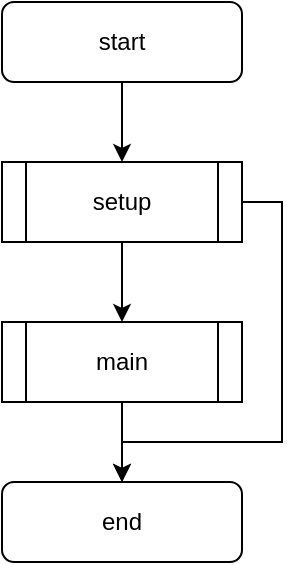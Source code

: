 <mxfile version="24.7.17" pages="4">
  <diagram name="Overview" id="f_PdxewZoIjAqP8Vr960">
    <mxGraphModel dx="1366" dy="813" grid="1" gridSize="10" guides="1" tooltips="1" connect="1" arrows="1" fold="1" page="1" pageScale="1" pageWidth="827" pageHeight="1169" math="0" shadow="0">
      <root>
        <mxCell id="0" />
        <mxCell id="1" parent="0" />
        <mxCell id="ZbVqvj6ysP3oVHEhS9Jw-7" value="" style="edgeStyle=orthogonalEdgeStyle;rounded=0;orthogonalLoop=1;jettySize=auto;html=1;" edge="1" parent="1" source="ZbVqvj6ysP3oVHEhS9Jw-2" target="ZbVqvj6ysP3oVHEhS9Jw-6">
          <mxGeometry relative="1" as="geometry" />
        </mxCell>
        <mxCell id="ZbVqvj6ysP3oVHEhS9Jw-2" value="start" style="rounded=1;whiteSpace=wrap;html=1;" vertex="1" parent="1">
          <mxGeometry width="120" height="40" as="geometry" />
        </mxCell>
        <mxCell id="ZbVqvj6ysP3oVHEhS9Jw-9" value="" style="edgeStyle=orthogonalEdgeStyle;rounded=0;orthogonalLoop=1;jettySize=auto;html=1;" edge="1" parent="1" source="ZbVqvj6ysP3oVHEhS9Jw-6" target="ZbVqvj6ysP3oVHEhS9Jw-8">
          <mxGeometry relative="1" as="geometry" />
        </mxCell>
        <mxCell id="ZbVqvj6ysP3oVHEhS9Jw-114" style="edgeStyle=orthogonalEdgeStyle;rounded=0;orthogonalLoop=1;jettySize=auto;html=1;exitX=1;exitY=0.5;exitDx=0;exitDy=0;entryX=0.5;entryY=0;entryDx=0;entryDy=0;" edge="1" parent="1" source="ZbVqvj6ysP3oVHEhS9Jw-6" target="ZbVqvj6ysP3oVHEhS9Jw-10">
          <mxGeometry relative="1" as="geometry">
            <Array as="points">
              <mxPoint x="140" y="100" />
              <mxPoint x="140" y="220" />
              <mxPoint x="60" y="220" />
            </Array>
          </mxGeometry>
        </mxCell>
        <mxCell id="ZbVqvj6ysP3oVHEhS9Jw-6" value="setup" style="shape=process;whiteSpace=wrap;html=1;backgroundOutline=1;" vertex="1" parent="1">
          <mxGeometry y="80" width="120" height="40" as="geometry" />
        </mxCell>
        <mxCell id="ZbVqvj6ysP3oVHEhS9Jw-11" value="" style="edgeStyle=orthogonalEdgeStyle;rounded=0;orthogonalLoop=1;jettySize=auto;html=1;" edge="1" parent="1" source="ZbVqvj6ysP3oVHEhS9Jw-8" target="ZbVqvj6ysP3oVHEhS9Jw-10">
          <mxGeometry relative="1" as="geometry" />
        </mxCell>
        <mxCell id="ZbVqvj6ysP3oVHEhS9Jw-8" value="main" style="shape=process;whiteSpace=wrap;html=1;backgroundOutline=1;" vertex="1" parent="1">
          <mxGeometry y="160" width="120" height="40" as="geometry" />
        </mxCell>
        <mxCell id="ZbVqvj6ysP3oVHEhS9Jw-10" value="end" style="rounded=1;whiteSpace=wrap;html=1;" vertex="1" parent="1">
          <mxGeometry y="240" width="120" height="40" as="geometry" />
        </mxCell>
      </root>
    </mxGraphModel>
  </diagram>
  <diagram id="ZwKrwaoqzl_uGnbR_0_3" name="Setup">
    <mxGraphModel dx="1912" dy="1139" grid="1" gridSize="10" guides="1" tooltips="1" connect="1" arrows="1" fold="1" page="1" pageScale="1" pageWidth="827" pageHeight="1169" math="0" shadow="0">
      <root>
        <mxCell id="0" />
        <mxCell id="1" parent="0" />
        <mxCell id="Umm4PGDIliKXAp_M9qsW-1" value="" style="edgeStyle=orthogonalEdgeStyle;rounded=0;orthogonalLoop=1;jettySize=auto;html=1;" edge="1" parent="1" source="Umm4PGDIliKXAp_M9qsW-2" target="Umm4PGDIliKXAp_M9qsW-7">
          <mxGeometry relative="1" as="geometry" />
        </mxCell>
        <mxCell id="Umm4PGDIliKXAp_M9qsW-2" value="setup" style="shape=process;whiteSpace=wrap;html=1;backgroundOutline=1;" vertex="1" parent="1">
          <mxGeometry width="120" height="40" as="geometry" />
        </mxCell>
        <mxCell id="Umm4PGDIliKXAp_M9qsW-3" value="" style="edgeStyle=orthogonalEdgeStyle;rounded=0;orthogonalLoop=1;jettySize=auto;html=1;" edge="1" parent="1" source="Umm4PGDIliKXAp_M9qsW-7" target="Umm4PGDIliKXAp_M9qsW-12">
          <mxGeometry relative="1" as="geometry" />
        </mxCell>
        <mxCell id="Umm4PGDIliKXAp_M9qsW-4" value="Yes" style="edgeLabel;html=1;align=center;verticalAlign=middle;resizable=0;points=[];" vertex="1" connectable="0" parent="Umm4PGDIliKXAp_M9qsW-3">
          <mxGeometry x="-0.15" relative="1" as="geometry">
            <mxPoint as="offset" />
          </mxGeometry>
        </mxCell>
        <mxCell id="Umm4PGDIliKXAp_M9qsW-5" value="" style="edgeStyle=orthogonalEdgeStyle;rounded=0;orthogonalLoop=1;jettySize=auto;html=1;" edge="1" parent="1" source="Umm4PGDIliKXAp_M9qsW-7" target="Umm4PGDIliKXAp_M9qsW-29">
          <mxGeometry relative="1" as="geometry" />
        </mxCell>
        <mxCell id="Umm4PGDIliKXAp_M9qsW-6" value="No" style="edgeLabel;html=1;align=center;verticalAlign=middle;resizable=0;points=[];" vertex="1" connectable="0" parent="Umm4PGDIliKXAp_M9qsW-5">
          <mxGeometry x="-0.3" relative="1" as="geometry">
            <mxPoint as="offset" />
          </mxGeometry>
        </mxCell>
        <mxCell id="Umm4PGDIliKXAp_M9qsW-7" value="Does the database file exist?" style="rhombus;whiteSpace=wrap;html=1;" vertex="1" parent="1">
          <mxGeometry y="80" width="120" height="80" as="geometry" />
        </mxCell>
        <mxCell id="Umm4PGDIliKXAp_M9qsW-8" value="" style="edgeStyle=orthogonalEdgeStyle;rounded=0;orthogonalLoop=1;jettySize=auto;html=1;" edge="1" parent="1" source="Umm4PGDIliKXAp_M9qsW-12" target="Umm4PGDIliKXAp_M9qsW-17">
          <mxGeometry relative="1" as="geometry" />
        </mxCell>
        <mxCell id="Umm4PGDIliKXAp_M9qsW-9" value="Yes" style="edgeLabel;html=1;align=center;verticalAlign=middle;resizable=0;points=[];" vertex="1" connectable="0" parent="Umm4PGDIliKXAp_M9qsW-8">
          <mxGeometry x="-0.15" relative="1" as="geometry">
            <mxPoint x="-2" y="-1" as="offset" />
          </mxGeometry>
        </mxCell>
        <mxCell id="Umm4PGDIliKXAp_M9qsW-10" value="" style="edgeStyle=orthogonalEdgeStyle;rounded=0;orthogonalLoop=1;jettySize=auto;html=1;" edge="1" parent="1" source="Umm4PGDIliKXAp_M9qsW-12" target="Umm4PGDIliKXAp_M9qsW-34">
          <mxGeometry relative="1" as="geometry" />
        </mxCell>
        <mxCell id="Umm4PGDIliKXAp_M9qsW-11" value="No" style="edgeLabel;html=1;align=center;verticalAlign=middle;resizable=0;points=[];" vertex="1" connectable="0" parent="Umm4PGDIliKXAp_M9qsW-10">
          <mxGeometry x="-0.15" y="-1" relative="1" as="geometry">
            <mxPoint as="offset" />
          </mxGeometry>
        </mxCell>
        <mxCell id="Umm4PGDIliKXAp_M9qsW-12" value="Does the database have the bank table" style="rhombus;whiteSpace=wrap;html=1;" vertex="1" parent="1">
          <mxGeometry y="200" width="120" height="80" as="geometry" />
        </mxCell>
        <mxCell id="Umm4PGDIliKXAp_M9qsW-13" value="" style="edgeStyle=orthogonalEdgeStyle;rounded=0;orthogonalLoop=1;jettySize=auto;html=1;" edge="1" parent="1" source="Umm4PGDIliKXAp_M9qsW-17" target="Umm4PGDIliKXAp_M9qsW-22">
          <mxGeometry relative="1" as="geometry" />
        </mxCell>
        <mxCell id="Umm4PGDIliKXAp_M9qsW-14" value="Yes" style="edgeLabel;html=1;align=center;verticalAlign=middle;resizable=0;points=[];" vertex="1" connectable="0" parent="Umm4PGDIliKXAp_M9qsW-13">
          <mxGeometry x="-0.2" y="1" relative="1" as="geometry">
            <mxPoint x="12" y="-11" as="offset" />
          </mxGeometry>
        </mxCell>
        <mxCell id="Umm4PGDIliKXAp_M9qsW-15" value="" style="edgeStyle=orthogonalEdgeStyle;rounded=0;orthogonalLoop=1;jettySize=auto;html=1;entryX=0;entryY=0.5;entryDx=0;entryDy=0;" edge="1" parent="1" source="Umm4PGDIliKXAp_M9qsW-17" target="Umm4PGDIliKXAp_M9qsW-39">
          <mxGeometry relative="1" as="geometry">
            <mxPoint x="160" y="460" as="targetPoint" />
          </mxGeometry>
        </mxCell>
        <mxCell id="Umm4PGDIliKXAp_M9qsW-16" value="No" style="edgeLabel;html=1;align=center;verticalAlign=middle;resizable=0;points=[];" vertex="1" connectable="0" parent="Umm4PGDIliKXAp_M9qsW-15">
          <mxGeometry x="-0.15" y="-2" relative="1" as="geometry">
            <mxPoint x="-2" y="-3" as="offset" />
          </mxGeometry>
        </mxCell>
        <mxCell id="Umm4PGDIliKXAp_M9qsW-17" value="Does the database bank table have the right data?" style="rhombus;whiteSpace=wrap;html=1;" vertex="1" parent="1">
          <mxGeometry y="380" width="120" height="80" as="geometry" />
        </mxCell>
        <mxCell id="Umm4PGDIliKXAp_M9qsW-18" value="" style="edgeStyle=orthogonalEdgeStyle;rounded=0;orthogonalLoop=1;jettySize=auto;html=1;" edge="1" parent="1" source="Umm4PGDIliKXAp_M9qsW-22" target="Umm4PGDIliKXAp_M9qsW-27">
          <mxGeometry relative="1" as="geometry" />
        </mxCell>
        <mxCell id="Umm4PGDIliKXAp_M9qsW-19" value="Yes" style="edgeLabel;html=1;align=center;verticalAlign=middle;resizable=0;points=[];" vertex="1" connectable="0" parent="Umm4PGDIliKXAp_M9qsW-18">
          <mxGeometry x="-0.3" y="-1" relative="1" as="geometry">
            <mxPoint x="1" y="18" as="offset" />
          </mxGeometry>
        </mxCell>
        <mxCell id="Umm4PGDIliKXAp_M9qsW-20" value="" style="edgeStyle=orthogonalEdgeStyle;rounded=0;orthogonalLoop=1;jettySize=auto;html=1;" edge="1" parent="1" source="Umm4PGDIliKXAp_M9qsW-22" target="Umm4PGDIliKXAp_M9qsW-44">
          <mxGeometry relative="1" as="geometry" />
        </mxCell>
        <mxCell id="Umm4PGDIliKXAp_M9qsW-21" value="No" style="edgeLabel;html=1;align=center;verticalAlign=middle;resizable=0;points=[];" vertex="1" connectable="0" parent="Umm4PGDIliKXAp_M9qsW-20">
          <mxGeometry x="-0.1" relative="1" as="geometry">
            <mxPoint x="-1" y="-1" as="offset" />
          </mxGeometry>
        </mxCell>
        <mxCell id="Umm4PGDIliKXAp_M9qsW-22" value="Does the database have the stock table" style="rhombus;whiteSpace=wrap;html=1;" vertex="1" parent="1">
          <mxGeometry y="480" width="120" height="80" as="geometry" />
        </mxCell>
        <mxCell id="Umm4PGDIliKXAp_M9qsW-23" value="" style="edgeStyle=orthogonalEdgeStyle;rounded=0;orthogonalLoop=1;jettySize=auto;html=1;" edge="1" parent="1" source="Umm4PGDIliKXAp_M9qsW-27" target="Umm4PGDIliKXAp_M9qsW-35">
          <mxGeometry relative="1" as="geometry" />
        </mxCell>
        <mxCell id="Umm4PGDIliKXAp_M9qsW-24" value="Yes" style="edgeLabel;html=1;align=center;verticalAlign=middle;resizable=0;points=[];" vertex="1" connectable="0" parent="Umm4PGDIliKXAp_M9qsW-23">
          <mxGeometry x="-0.1" relative="1" as="geometry">
            <mxPoint x="-1" y="-18" as="offset" />
          </mxGeometry>
        </mxCell>
        <mxCell id="Umm4PGDIliKXAp_M9qsW-25" value="" style="edgeStyle=orthogonalEdgeStyle;rounded=0;orthogonalLoop=1;jettySize=auto;html=1;" edge="1" parent="1" source="Umm4PGDIliKXAp_M9qsW-27" target="Umm4PGDIliKXAp_M9qsW-51">
          <mxGeometry relative="1" as="geometry" />
        </mxCell>
        <mxCell id="Umm4PGDIliKXAp_M9qsW-26" value="No" style="edgeLabel;html=1;align=center;verticalAlign=middle;resizable=0;points=[];" vertex="1" connectable="0" parent="Umm4PGDIliKXAp_M9qsW-25">
          <mxGeometry x="-0.2" y="-1" relative="1" as="geometry">
            <mxPoint y="-2" as="offset" />
          </mxGeometry>
        </mxCell>
        <mxCell id="Umm4PGDIliKXAp_M9qsW-27" value="Does the stock table have data inside" style="rhombus;whiteSpace=wrap;html=1;" vertex="1" parent="1">
          <mxGeometry y="680" width="120" height="80" as="geometry" />
        </mxCell>
        <mxCell id="Umm4PGDIliKXAp_M9qsW-28" value="" style="edgeStyle=orthogonalEdgeStyle;rounded=0;orthogonalLoop=1;jettySize=auto;html=1;" edge="1" parent="1" source="Umm4PGDIliKXAp_M9qsW-29" target="Umm4PGDIliKXAp_M9qsW-36">
          <mxGeometry relative="1" as="geometry" />
        </mxCell>
        <mxCell id="Umm4PGDIliKXAp_M9qsW-29" value="Throw error" style="rounded=0;whiteSpace=wrap;html=1;" vertex="1" parent="1">
          <mxGeometry x="280" y="100" width="120" height="40" as="geometry" />
        </mxCell>
        <mxCell id="Umm4PGDIliKXAp_M9qsW-30" value="" style="edgeStyle=orthogonalEdgeStyle;rounded=0;orthogonalLoop=1;jettySize=auto;html=1;exitX=1;exitY=0.5;exitDx=0;exitDy=0;" edge="1" parent="1" source="Umm4PGDIliKXAp_M9qsW-34" target="Umm4PGDIliKXAp_M9qsW-29">
          <mxGeometry relative="1" as="geometry" />
        </mxCell>
        <mxCell id="Umm4PGDIliKXAp_M9qsW-31" value="No" style="edgeLabel;html=1;align=center;verticalAlign=middle;resizable=0;points=[];" vertex="1" connectable="0" parent="Umm4PGDIliKXAp_M9qsW-30">
          <mxGeometry x="-0.3" y="-1" relative="1" as="geometry">
            <mxPoint x="-29" y="-1" as="offset" />
          </mxGeometry>
        </mxCell>
        <mxCell id="Umm4PGDIliKXAp_M9qsW-32" value="" style="edgeStyle=orthogonalEdgeStyle;rounded=0;orthogonalLoop=1;jettySize=auto;html=1;" edge="1" parent="1" source="Umm4PGDIliKXAp_M9qsW-34" target="Umm4PGDIliKXAp_M9qsW-38">
          <mxGeometry relative="1" as="geometry" />
        </mxCell>
        <mxCell id="Umm4PGDIliKXAp_M9qsW-33" value="Yes" style="edgeLabel;html=1;align=center;verticalAlign=middle;resizable=0;points=[];" vertex="1" connectable="0" parent="Umm4PGDIliKXAp_M9qsW-32">
          <mxGeometry x="-0.2" relative="1" as="geometry">
            <mxPoint as="offset" />
          </mxGeometry>
        </mxCell>
        <mxCell id="Umm4PGDIliKXAp_M9qsW-34" value="Does the bank table schema exist" style="rhombus;whiteSpace=wrap;html=1;" vertex="1" parent="1">
          <mxGeometry x="160" y="200" width="120" height="80" as="geometry" />
        </mxCell>
        <mxCell id="Umm4PGDIliKXAp_M9qsW-35" value="main" style="shape=process;whiteSpace=wrap;html=1;backgroundOutline=1;" vertex="1" parent="1">
          <mxGeometry y="840" width="120" height="40" as="geometry" />
        </mxCell>
        <mxCell id="Umm4PGDIliKXAp_M9qsW-36" value="end" style="rounded=1;whiteSpace=wrap;html=1;" vertex="1" parent="1">
          <mxGeometry x="440" y="100" width="120" height="40" as="geometry" />
        </mxCell>
        <mxCell id="Umm4PGDIliKXAp_M9qsW-37" value="" style="edgeStyle=orthogonalEdgeStyle;rounded=0;orthogonalLoop=1;jettySize=auto;html=1;" edge="1" parent="1" source="Umm4PGDIliKXAp_M9qsW-38" target="Umm4PGDIliKXAp_M9qsW-39">
          <mxGeometry relative="1" as="geometry" />
        </mxCell>
        <mxCell id="Umm4PGDIliKXAp_M9qsW-38" value="Run bank schema" style="rounded=0;whiteSpace=wrap;html=1;" vertex="1" parent="1">
          <mxGeometry x="160" y="320" width="120" height="40" as="geometry" />
        </mxCell>
        <mxCell id="Umm4PGDIliKXAp_M9qsW-39" value="Add bank data" style="rounded=0;whiteSpace=wrap;html=1;" vertex="1" parent="1">
          <mxGeometry x="160" y="400" width="120" height="40" as="geometry" />
        </mxCell>
        <mxCell id="Umm4PGDIliKXAp_M9qsW-40" style="edgeStyle=orthogonalEdgeStyle;rounded=0;orthogonalLoop=1;jettySize=auto;html=1;exitX=1;exitY=0.5;exitDx=0;exitDy=0;entryX=0.5;entryY=1;entryDx=0;entryDy=0;" edge="1" parent="1" source="Umm4PGDIliKXAp_M9qsW-44" target="Umm4PGDIliKXAp_M9qsW-29">
          <mxGeometry relative="1" as="geometry" />
        </mxCell>
        <mxCell id="Umm4PGDIliKXAp_M9qsW-41" value="No" style="edgeLabel;html=1;align=center;verticalAlign=middle;resizable=0;points=[];" vertex="1" connectable="0" parent="Umm4PGDIliKXAp_M9qsW-40">
          <mxGeometry x="-0.87" relative="1" as="geometry">
            <mxPoint y="-1" as="offset" />
          </mxGeometry>
        </mxCell>
        <mxCell id="Umm4PGDIliKXAp_M9qsW-42" value="" style="edgeStyle=orthogonalEdgeStyle;rounded=0;orthogonalLoop=1;jettySize=auto;html=1;" edge="1" parent="1" source="Umm4PGDIliKXAp_M9qsW-44" target="Umm4PGDIliKXAp_M9qsW-46">
          <mxGeometry relative="1" as="geometry" />
        </mxCell>
        <mxCell id="Umm4PGDIliKXAp_M9qsW-43" value="Yes" style="edgeLabel;html=1;align=center;verticalAlign=middle;resizable=0;points=[];" vertex="1" connectable="0" parent="Umm4PGDIliKXAp_M9qsW-42">
          <mxGeometry x="-0.05" y="2" relative="1" as="geometry">
            <mxPoint x="-3" y="-3" as="offset" />
          </mxGeometry>
        </mxCell>
        <mxCell id="Umm4PGDIliKXAp_M9qsW-44" value="Does the stock table schema exist" style="rhombus;whiteSpace=wrap;html=1;" vertex="1" parent="1">
          <mxGeometry x="160" y="480" width="120" height="80" as="geometry" />
        </mxCell>
        <mxCell id="Umm4PGDIliKXAp_M9qsW-45" value="" style="edgeStyle=orthogonalEdgeStyle;rounded=0;orthogonalLoop=1;jettySize=auto;html=1;" edge="1" parent="1" source="Umm4PGDIliKXAp_M9qsW-46" target="Umm4PGDIliKXAp_M9qsW-51">
          <mxGeometry relative="1" as="geometry" />
        </mxCell>
        <mxCell id="Umm4PGDIliKXAp_M9qsW-46" value="Run stock schema" style="rounded=0;whiteSpace=wrap;html=1;" vertex="1" parent="1">
          <mxGeometry x="160" y="600" width="120" height="40" as="geometry" />
        </mxCell>
        <mxCell id="Umm4PGDIliKXAp_M9qsW-47" style="edgeStyle=orthogonalEdgeStyle;rounded=0;orthogonalLoop=1;jettySize=auto;html=1;exitX=1;exitY=0.5;exitDx=0;exitDy=0;entryX=0.5;entryY=1;entryDx=0;entryDy=0;" edge="1" parent="1" source="Umm4PGDIliKXAp_M9qsW-51" target="Umm4PGDIliKXAp_M9qsW-29">
          <mxGeometry relative="1" as="geometry" />
        </mxCell>
        <mxCell id="Umm4PGDIliKXAp_M9qsW-48" value="No" style="edgeLabel;html=1;align=center;verticalAlign=middle;resizable=0;points=[];" vertex="1" connectable="0" parent="Umm4PGDIliKXAp_M9qsW-47">
          <mxGeometry x="-0.916" y="-2" relative="1" as="geometry">
            <mxPoint y="-2" as="offset" />
          </mxGeometry>
        </mxCell>
        <mxCell id="Umm4PGDIliKXAp_M9qsW-49" value="" style="edgeStyle=orthogonalEdgeStyle;rounded=0;orthogonalLoop=1;jettySize=auto;html=1;" edge="1" parent="1" source="Umm4PGDIliKXAp_M9qsW-51" target="Umm4PGDIliKXAp_M9qsW-53">
          <mxGeometry relative="1" as="geometry" />
        </mxCell>
        <mxCell id="Umm4PGDIliKXAp_M9qsW-50" value="Yes" style="edgeLabel;html=1;align=center;verticalAlign=middle;resizable=0;points=[];" vertex="1" connectable="0" parent="Umm4PGDIliKXAp_M9qsW-49">
          <mxGeometry x="-0.2" y="1" relative="1" as="geometry">
            <mxPoint x="-2" as="offset" />
          </mxGeometry>
        </mxCell>
        <mxCell id="Umm4PGDIliKXAp_M9qsW-51" value="Does stocks.csv exist?" style="rhombus;whiteSpace=wrap;html=1;" vertex="1" parent="1">
          <mxGeometry x="160" y="680" width="120" height="80" as="geometry" />
        </mxCell>
        <mxCell id="Umm4PGDIliKXAp_M9qsW-52" value="" style="edgeStyle=orthogonalEdgeStyle;rounded=0;orthogonalLoop=1;jettySize=auto;html=1;" edge="1" parent="1" source="Umm4PGDIliKXAp_M9qsW-53" target="Umm4PGDIliKXAp_M9qsW-58">
          <mxGeometry relative="1" as="geometry" />
        </mxCell>
        <mxCell id="Umm4PGDIliKXAp_M9qsW-53" value="Parse csv to get company names" style="rounded=0;whiteSpace=wrap;html=1;" vertex="1" parent="1">
          <mxGeometry x="160" y="800" width="120" height="40" as="geometry" />
        </mxCell>
        <mxCell id="Umm4PGDIliKXAp_M9qsW-54" value="" style="edgeStyle=orthogonalEdgeStyle;rounded=0;orthogonalLoop=1;jettySize=auto;html=1;" edge="1" parent="1" source="Umm4PGDIliKXAp_M9qsW-58" target="Umm4PGDIliKXAp_M9qsW-60">
          <mxGeometry relative="1" as="geometry" />
        </mxCell>
        <mxCell id="Umm4PGDIliKXAp_M9qsW-55" value="No" style="edgeLabel;html=1;align=center;verticalAlign=middle;resizable=0;points=[];" vertex="1" connectable="0" parent="Umm4PGDIliKXAp_M9qsW-54">
          <mxGeometry x="-0.15" y="-1" relative="1" as="geometry">
            <mxPoint x="-1" y="-1" as="offset" />
          </mxGeometry>
        </mxCell>
        <mxCell id="Umm4PGDIliKXAp_M9qsW-56" style="edgeStyle=orthogonalEdgeStyle;rounded=0;orthogonalLoop=1;jettySize=auto;html=1;exitX=0;exitY=0.5;exitDx=0;exitDy=0;entryX=0.5;entryY=0;entryDx=0;entryDy=0;" edge="1" parent="1" source="Umm4PGDIliKXAp_M9qsW-58" target="Umm4PGDIliKXAp_M9qsW-35">
          <mxGeometry relative="1" as="geometry">
            <Array as="points">
              <mxPoint x="140" y="920" />
              <mxPoint x="140" y="800" />
              <mxPoint x="60" y="800" />
            </Array>
          </mxGeometry>
        </mxCell>
        <mxCell id="Umm4PGDIliKXAp_M9qsW-57" value="Yes" style="edgeLabel;html=1;align=center;verticalAlign=middle;resizable=0;points=[];" vertex="1" connectable="0" parent="Umm4PGDIliKXAp_M9qsW-56">
          <mxGeometry x="-0.607" y="1" relative="1" as="geometry">
            <mxPoint as="offset" />
          </mxGeometry>
        </mxCell>
        <mxCell id="Umm4PGDIliKXAp_M9qsW-58" value="Looped through all company names in csv?" style="rhombus;whiteSpace=wrap;html=1;" vertex="1" parent="1">
          <mxGeometry x="160" y="880" width="120" height="80" as="geometry" />
        </mxCell>
        <mxCell id="Umm4PGDIliKXAp_M9qsW-59" value="" style="edgeStyle=orthogonalEdgeStyle;rounded=0;orthogonalLoop=1;jettySize=auto;html=1;" edge="1" parent="1" source="Umm4PGDIliKXAp_M9qsW-60" target="Umm4PGDIliKXAp_M9qsW-62">
          <mxGeometry relative="1" as="geometry" />
        </mxCell>
        <mxCell id="Umm4PGDIliKXAp_M9qsW-60" value="Scrape YahooFinance to get symbol of company name" style="rounded=0;whiteSpace=wrap;html=1;" vertex="1" parent="1">
          <mxGeometry x="320" y="890" width="120" height="60" as="geometry" />
        </mxCell>
        <mxCell id="Umm4PGDIliKXAp_M9qsW-61" value="" style="edgeStyle=orthogonalEdgeStyle;rounded=0;orthogonalLoop=1;jettySize=auto;html=1;" edge="1" parent="1" source="Umm4PGDIliKXAp_M9qsW-62" target="Umm4PGDIliKXAp_M9qsW-69">
          <mxGeometry relative="1" as="geometry" />
        </mxCell>
        <mxCell id="Umm4PGDIliKXAp_M9qsW-62" value="Use StockAPI to get current stock price" style="rounded=0;whiteSpace=wrap;html=1;" vertex="1" parent="1">
          <mxGeometry x="320" y="1000" width="120" height="40" as="geometry" />
        </mxCell>
        <mxCell id="Umm4PGDIliKXAp_M9qsW-63" style="edgeStyle=orthogonalEdgeStyle;rounded=0;orthogonalLoop=1;jettySize=auto;html=1;exitX=0.5;exitY=0;exitDx=0;exitDy=0;entryX=0.5;entryY=0;entryDx=0;entryDy=0;" edge="1" parent="1" source="Umm4PGDIliKXAp_M9qsW-64" target="Umm4PGDIliKXAp_M9qsW-58">
          <mxGeometry relative="1" as="geometry">
            <Array as="points">
              <mxPoint x="540" y="860" />
              <mxPoint x="220" y="860" />
            </Array>
          </mxGeometry>
        </mxCell>
        <mxCell id="Umm4PGDIliKXAp_M9qsW-64" value="Store company name, symbol, and price in database" style="rounded=0;whiteSpace=wrap;html=1;" vertex="1" parent="1">
          <mxGeometry x="480" y="900" width="120" height="40" as="geometry" />
        </mxCell>
        <mxCell id="Umm4PGDIliKXAp_M9qsW-65" value="" style="edgeStyle=orthogonalEdgeStyle;rounded=0;orthogonalLoop=1;jettySize=auto;html=1;exitX=0.5;exitY=0;exitDx=0;exitDy=0;" edge="1" parent="1" source="Umm4PGDIliKXAp_M9qsW-69" target="Umm4PGDIliKXAp_M9qsW-64">
          <mxGeometry relative="1" as="geometry" />
        </mxCell>
        <mxCell id="Umm4PGDIliKXAp_M9qsW-66" value="Yes" style="edgeLabel;html=1;align=center;verticalAlign=middle;resizable=0;points=[];" vertex="1" connectable="0" parent="Umm4PGDIliKXAp_M9qsW-65">
          <mxGeometry x="-0.35" relative="1" as="geometry">
            <mxPoint x="-1" y="-2" as="offset" />
          </mxGeometry>
        </mxCell>
        <mxCell id="Umm4PGDIliKXAp_M9qsW-67" value="" style="edgeStyle=orthogonalEdgeStyle;rounded=0;orthogonalLoop=1;jettySize=auto;html=1;entryX=0.5;entryY=0;entryDx=0;entryDy=0;" edge="1" parent="1" source="Umm4PGDIliKXAp_M9qsW-69" target="Umm4PGDIliKXAp_M9qsW-58">
          <mxGeometry relative="1" as="geometry">
            <mxPoint x="540" y="1090" as="targetPoint" />
            <Array as="points">
              <mxPoint x="630" y="1020" />
              <mxPoint x="630" y="860" />
              <mxPoint x="220" y="860" />
            </Array>
          </mxGeometry>
        </mxCell>
        <mxCell id="Umm4PGDIliKXAp_M9qsW-68" value="No" style="edgeLabel;html=1;align=center;verticalAlign=middle;resizable=0;points=[];" vertex="1" connectable="0" parent="Umm4PGDIliKXAp_M9qsW-67">
          <mxGeometry x="-0.275" relative="1" as="geometry">
            <mxPoint x="19" y="159" as="offset" />
          </mxGeometry>
        </mxCell>
        <mxCell id="Umm4PGDIliKXAp_M9qsW-69" value="20x response?" style="rhombus;whiteSpace=wrap;html=1;" vertex="1" parent="1">
          <mxGeometry x="480" y="990" width="120" height="60" as="geometry" />
        </mxCell>
      </root>
    </mxGraphModel>
  </diagram>
  <diagram id="-TEQnAnjAAP55AWbVbTS" name="Main">
    <mxGraphModel dx="1434" dy="854" grid="1" gridSize="10" guides="1" tooltips="1" connect="1" arrows="1" fold="1" page="1" pageScale="1" pageWidth="827" pageHeight="1169" math="0" shadow="0">
      <root>
        <mxCell id="0" />
        <mxCell id="1" parent="0" />
        <mxCell id="qz_00X-8MRaNjrLDEdZk-5" value="" style="edgeStyle=orthogonalEdgeStyle;rounded=0;orthogonalLoop=1;jettySize=auto;html=1;" edge="1" parent="1" source="qz_00X-8MRaNjrLDEdZk-1" target="qz_00X-8MRaNjrLDEdZk-2">
          <mxGeometry relative="1" as="geometry" />
        </mxCell>
        <mxCell id="qz_00X-8MRaNjrLDEdZk-1" value="main" style="shape=process;whiteSpace=wrap;html=1;backgroundOutline=1;" vertex="1" parent="1">
          <mxGeometry width="120" height="40" as="geometry" />
        </mxCell>
        <mxCell id="qz_00X-8MRaNjrLDEdZk-6" value="" style="edgeStyle=orthogonalEdgeStyle;rounded=0;orthogonalLoop=1;jettySize=auto;html=1;" edge="1" parent="1" source="qz_00X-8MRaNjrLDEdZk-2" target="qz_00X-8MRaNjrLDEdZk-3">
          <mxGeometry relative="1" as="geometry" />
        </mxCell>
        <mxCell id="qz_00X-8MRaNjrLDEdZk-2" value="Update stock data and weights" style="shape=process;whiteSpace=wrap;html=1;backgroundOutline=1;" vertex="1" parent="1">
          <mxGeometry y="80" width="120" height="40" as="geometry" />
        </mxCell>
        <mxCell id="qz_00X-8MRaNjrLDEdZk-7" value="" style="edgeStyle=orthogonalEdgeStyle;rounded=0;orthogonalLoop=1;jettySize=auto;html=1;" edge="1" parent="1" source="qz_00X-8MRaNjrLDEdZk-3" target="qz_00X-8MRaNjrLDEdZk-4">
          <mxGeometry relative="1" as="geometry" />
        </mxCell>
        <mxCell id="qz_00X-8MRaNjrLDEdZk-3" value="Get optimal portfolio" style="shape=process;whiteSpace=wrap;html=1;backgroundOutline=1;" vertex="1" parent="1">
          <mxGeometry y="160" width="120" height="40" as="geometry" />
        </mxCell>
        <mxCell id="vMgM10Tm_09tRYVCcg0_-2" value="" style="edgeStyle=orthogonalEdgeStyle;rounded=0;orthogonalLoop=1;jettySize=auto;html=1;" edge="1" parent="1" source="qz_00X-8MRaNjrLDEdZk-4" target="vMgM10Tm_09tRYVCcg0_-1">
          <mxGeometry relative="1" as="geometry" />
        </mxCell>
        <mxCell id="qz_00X-8MRaNjrLDEdZk-4" value="Update portfolio" style="shape=process;whiteSpace=wrap;html=1;backgroundOutline=1;" vertex="1" parent="1">
          <mxGeometry y="240" width="120" height="40" as="geometry" />
        </mxCell>
        <mxCell id="vMgM10Tm_09tRYVCcg0_-1" value="end" style="rounded=1;whiteSpace=wrap;html=1;" vertex="1" parent="1">
          <mxGeometry y="320" width="120" height="40" as="geometry" />
        </mxCell>
      </root>
    </mxGraphModel>
  </diagram>
  <diagram id="RPSiz4EpTb6Ma3BisgSt" name="Update stock data and weights">
    <mxGraphModel dx="1687" dy="1005" grid="1" gridSize="10" guides="1" tooltips="1" connect="1" arrows="1" fold="1" page="1" pageScale="1" pageWidth="827" pageHeight="1169" math="0" shadow="0">
      <root>
        <mxCell id="0" />
        <mxCell id="1" parent="0" />
        <mxCell id="kIVuqDeiKdNNevoop3xR-10" value="" style="edgeStyle=orthogonalEdgeStyle;rounded=0;orthogonalLoop=1;jettySize=auto;html=1;" edge="1" parent="1" source="80cjsfdolXaKPVcOqels-1" target="80cjsfdolXaKPVcOqels-2">
          <mxGeometry relative="1" as="geometry" />
        </mxCell>
        <mxCell id="80cjsfdolXaKPVcOqels-1" value="Update stock data and weights" style="shape=process;whiteSpace=wrap;html=1;backgroundOutline=1;" vertex="1" parent="1">
          <mxGeometry x="200" width="120" height="40" as="geometry" />
        </mxCell>
        <mxCell id="kIVuqDeiKdNNevoop3xR-11" value="" style="edgeStyle=orthogonalEdgeStyle;rounded=0;orthogonalLoop=1;jettySize=auto;html=1;" edge="1" parent="1" source="80cjsfdolXaKPVcOqels-2" target="kIVuqDeiKdNNevoop3xR-1">
          <mxGeometry relative="1" as="geometry" />
        </mxCell>
        <mxCell id="80cjsfdolXaKPVcOqels-2" value="Get all current stock data in database" style="rounded=0;whiteSpace=wrap;html=1;" vertex="1" parent="1">
          <mxGeometry x="200" y="80" width="120" height="40" as="geometry" />
        </mxCell>
        <mxCell id="kIVuqDeiKdNNevoop3xR-3" value="" style="edgeStyle=orthogonalEdgeStyle;rounded=0;orthogonalLoop=1;jettySize=auto;html=1;" edge="1" parent="1" source="kIVuqDeiKdNNevoop3xR-1" target="kIVuqDeiKdNNevoop3xR-2">
          <mxGeometry relative="1" as="geometry" />
        </mxCell>
        <mxCell id="kIVuqDeiKdNNevoop3xR-32" value="No" style="edgeLabel;html=1;align=center;verticalAlign=middle;resizable=0;points=[];" vertex="1" connectable="0" parent="kIVuqDeiKdNNevoop3xR-3">
          <mxGeometry x="-0.25" y="1" relative="1" as="geometry">
            <mxPoint as="offset" />
          </mxGeometry>
        </mxCell>
        <mxCell id="kIVuqDeiKdNNevoop3xR-34" value="" style="edgeStyle=orthogonalEdgeStyle;rounded=0;orthogonalLoop=1;jettySize=auto;html=1;" edge="1" parent="1" source="kIVuqDeiKdNNevoop3xR-1" target="kIVuqDeiKdNNevoop3xR-33">
          <mxGeometry relative="1" as="geometry" />
        </mxCell>
        <mxCell id="kIVuqDeiKdNNevoop3xR-35" value="Yes" style="edgeLabel;html=1;align=center;verticalAlign=middle;resizable=0;points=[];" vertex="1" connectable="0" parent="kIVuqDeiKdNNevoop3xR-34">
          <mxGeometry x="-0.115" relative="1" as="geometry">
            <mxPoint x="-7" y="-8" as="offset" />
          </mxGeometry>
        </mxCell>
        <mxCell id="kIVuqDeiKdNNevoop3xR-1" value="Looped through all stocks?" style="rhombus;whiteSpace=wrap;html=1;" vertex="1" parent="1">
          <mxGeometry x="200" y="160" width="120" height="80" as="geometry" />
        </mxCell>
        <mxCell id="kIVuqDeiKdNNevoop3xR-12" value="" style="edgeStyle=orthogonalEdgeStyle;rounded=0;orthogonalLoop=1;jettySize=auto;html=1;" edge="1" parent="1" source="kIVuqDeiKdNNevoop3xR-2" target="kIVuqDeiKdNNevoop3xR-4">
          <mxGeometry relative="1" as="geometry" />
        </mxCell>
        <mxCell id="kIVuqDeiKdNNevoop3xR-2" value="Set stock&#39;s historic_price to current_price" style="rounded=0;whiteSpace=wrap;html=1;" vertex="1" parent="1">
          <mxGeometry x="200" y="280" width="120" height="40" as="geometry" />
        </mxCell>
        <mxCell id="kIVuqDeiKdNNevoop3xR-13" value="" style="edgeStyle=orthogonalEdgeStyle;rounded=0;orthogonalLoop=1;jettySize=auto;html=1;" edge="1" parent="1" source="kIVuqDeiKdNNevoop3xR-4" target="kIVuqDeiKdNNevoop3xR-6">
          <mxGeometry relative="1" as="geometry" />
        </mxCell>
        <mxCell id="kIVuqDeiKdNNevoop3xR-4" value="Query API with symbol for new price" style="rounded=0;whiteSpace=wrap;html=1;" vertex="1" parent="1">
          <mxGeometry x="200" y="360" width="120" height="40" as="geometry" />
        </mxCell>
        <mxCell id="kIVuqDeiKdNNevoop3xR-9" value="" style="edgeStyle=orthogonalEdgeStyle;rounded=0;orthogonalLoop=1;jettySize=auto;html=1;" edge="1" parent="1" source="kIVuqDeiKdNNevoop3xR-6" target="kIVuqDeiKdNNevoop3xR-8">
          <mxGeometry relative="1" as="geometry" />
        </mxCell>
        <mxCell id="kIVuqDeiKdNNevoop3xR-19" value="" style="edgeStyle=orthogonalEdgeStyle;rounded=0;orthogonalLoop=1;jettySize=auto;html=1;" edge="1" parent="1" source="kIVuqDeiKdNNevoop3xR-6" target="kIVuqDeiKdNNevoop3xR-14">
          <mxGeometry relative="1" as="geometry" />
        </mxCell>
        <mxCell id="kIVuqDeiKdNNevoop3xR-6" value="Response is 20x?" style="rhombus;whiteSpace=wrap;html=1;" vertex="1" parent="1">
          <mxGeometry x="200" y="440" width="120" height="80" as="geometry" />
        </mxCell>
        <mxCell id="kIVuqDeiKdNNevoop3xR-29" style="edgeStyle=orthogonalEdgeStyle;rounded=0;orthogonalLoop=1;jettySize=auto;html=1;exitX=0.5;exitY=0;exitDx=0;exitDy=0;entryX=0;entryY=0.5;entryDx=0;entryDy=0;" edge="1" parent="1" source="kIVuqDeiKdNNevoop3xR-8" target="kIVuqDeiKdNNevoop3xR-1">
          <mxGeometry relative="1" as="geometry" />
        </mxCell>
        <mxCell id="kIVuqDeiKdNNevoop3xR-8" value="Throw error" style="rounded=0;whiteSpace=wrap;html=1;" vertex="1" parent="1">
          <mxGeometry x="40" y="460" width="120" height="40" as="geometry" />
        </mxCell>
        <mxCell id="kIVuqDeiKdNNevoop3xR-20" value="" style="edgeStyle=orthogonalEdgeStyle;rounded=0;orthogonalLoop=1;jettySize=auto;html=1;" edge="1" parent="1" source="kIVuqDeiKdNNevoop3xR-14" target="kIVuqDeiKdNNevoop3xR-15">
          <mxGeometry relative="1" as="geometry" />
        </mxCell>
        <mxCell id="kIVuqDeiKdNNevoop3xR-14" value="Set stocks current_price to response" style="rounded=0;whiteSpace=wrap;html=1;" vertex="1" parent="1">
          <mxGeometry x="200" y="560" width="120" height="40" as="geometry" />
        </mxCell>
        <mxCell id="kIVuqDeiKdNNevoop3xR-21" value="" style="edgeStyle=orthogonalEdgeStyle;rounded=0;orthogonalLoop=1;jettySize=auto;html=1;" edge="1" parent="1" source="kIVuqDeiKdNNevoop3xR-15" target="kIVuqDeiKdNNevoop3xR-17">
          <mxGeometry relative="1" as="geometry" />
        </mxCell>
        <mxCell id="kIVuqDeiKdNNevoop3xR-15" value="Calculate the weight" style="rounded=0;whiteSpace=wrap;html=1;" vertex="1" parent="1">
          <mxGeometry x="200" y="640" width="120" height="40" as="geometry" />
        </mxCell>
        <mxCell id="kIVuqDeiKdNNevoop3xR-22" value="" style="edgeStyle=orthogonalEdgeStyle;rounded=0;orthogonalLoop=1;jettySize=auto;html=1;" edge="1" parent="1" source="kIVuqDeiKdNNevoop3xR-17" target="kIVuqDeiKdNNevoop3xR-18">
          <mxGeometry relative="1" as="geometry" />
        </mxCell>
        <mxCell id="kIVuqDeiKdNNevoop3xR-26" value="" style="edgeStyle=orthogonalEdgeStyle;rounded=0;orthogonalLoop=1;jettySize=auto;html=1;" edge="1" parent="1" source="kIVuqDeiKdNNevoop3xR-17" target="kIVuqDeiKdNNevoop3xR-23">
          <mxGeometry relative="1" as="geometry" />
        </mxCell>
        <mxCell id="kIVuqDeiKdNNevoop3xR-17" value="Is weight bigger than max_weight?" style="rhombus;whiteSpace=wrap;html=1;" vertex="1" parent="1">
          <mxGeometry x="200" y="720" width="120" height="80" as="geometry" />
        </mxCell>
        <mxCell id="kIVuqDeiKdNNevoop3xR-27" value="" style="edgeStyle=orthogonalEdgeStyle;rounded=0;orthogonalLoop=1;jettySize=auto;html=1;" edge="1" parent="1" source="kIVuqDeiKdNNevoop3xR-18" target="kIVuqDeiKdNNevoop3xR-24">
          <mxGeometry relative="1" as="geometry" />
        </mxCell>
        <mxCell id="kIVuqDeiKdNNevoop3xR-31" style="edgeStyle=orthogonalEdgeStyle;rounded=0;orthogonalLoop=1;jettySize=auto;html=1;exitX=0.5;exitY=1;exitDx=0;exitDy=0;entryX=0;entryY=0.5;entryDx=0;entryDy=0;" edge="1" parent="1" source="kIVuqDeiKdNNevoop3xR-18" target="kIVuqDeiKdNNevoop3xR-1">
          <mxGeometry relative="1" as="geometry">
            <mxPoint x="170" y="230" as="targetPoint" />
            <Array as="points">
              <mxPoint x="260" y="940" />
              <mxPoint x="20" y="940" />
              <mxPoint x="20" y="200" />
            </Array>
          </mxGeometry>
        </mxCell>
        <mxCell id="kIVuqDeiKdNNevoop3xR-18" value="Is weight smaller than min_weight?" style="rhombus;whiteSpace=wrap;html=1;" vertex="1" parent="1">
          <mxGeometry x="200" y="840" width="120" height="80" as="geometry" />
        </mxCell>
        <mxCell id="kIVuqDeiKdNNevoop3xR-25" style="edgeStyle=orthogonalEdgeStyle;rounded=0;orthogonalLoop=1;jettySize=auto;html=1;exitX=0.5;exitY=1;exitDx=0;exitDy=0;entryX=0.5;entryY=0;entryDx=0;entryDy=0;" edge="1" parent="1" source="kIVuqDeiKdNNevoop3xR-23" target="kIVuqDeiKdNNevoop3xR-18">
          <mxGeometry relative="1" as="geometry">
            <Array as="points">
              <mxPoint x="100" y="820" />
              <mxPoint x="260" y="820" />
            </Array>
          </mxGeometry>
        </mxCell>
        <mxCell id="kIVuqDeiKdNNevoop3xR-23" value="Set max_weight to stock&#39;s weight" style="rounded=0;whiteSpace=wrap;html=1;" vertex="1" parent="1">
          <mxGeometry x="40" y="740" width="120" height="40" as="geometry" />
        </mxCell>
        <mxCell id="kIVuqDeiKdNNevoop3xR-30" style="edgeStyle=orthogonalEdgeStyle;rounded=0;orthogonalLoop=1;jettySize=auto;html=1;exitX=0;exitY=0.5;exitDx=0;exitDy=0;entryX=0;entryY=0.5;entryDx=0;entryDy=0;" edge="1" parent="1" source="kIVuqDeiKdNNevoop3xR-24" target="kIVuqDeiKdNNevoop3xR-1">
          <mxGeometry relative="1" as="geometry" />
        </mxCell>
        <mxCell id="kIVuqDeiKdNNevoop3xR-24" value="Set min_weight to stock&#39;s weight" style="rounded=0;whiteSpace=wrap;html=1;" vertex="1" parent="1">
          <mxGeometry x="40" y="860" width="120" height="40" as="geometry" />
        </mxCell>
        <mxCell id="kIVuqDeiKdNNevoop3xR-37" value="" style="edgeStyle=orthogonalEdgeStyle;rounded=0;orthogonalLoop=1;jettySize=auto;html=1;" edge="1" parent="1" source="kIVuqDeiKdNNevoop3xR-33" target="kIVuqDeiKdNNevoop3xR-36">
          <mxGeometry relative="1" as="geometry" />
        </mxCell>
        <mxCell id="IzNldttJobW7us4Mr7lH-2" value="" style="edgeStyle=orthogonalEdgeStyle;rounded=0;orthogonalLoop=1;jettySize=auto;html=1;" edge="1" parent="1" source="kIVuqDeiKdNNevoop3xR-33" target="IzNldttJobW7us4Mr7lH-1">
          <mxGeometry relative="1" as="geometry" />
        </mxCell>
        <mxCell id="kIVuqDeiKdNNevoop3xR-33" value="Looped through all stocks?" style="rhombus;whiteSpace=wrap;html=1;" vertex="1" parent="1">
          <mxGeometry x="360" y="160" width="120" height="80" as="geometry" />
        </mxCell>
        <mxCell id="kIVuqDeiKdNNevoop3xR-39" style="edgeStyle=orthogonalEdgeStyle;rounded=0;orthogonalLoop=1;jettySize=auto;html=1;exitX=0;exitY=0.5;exitDx=0;exitDy=0;entryX=0;entryY=0.5;entryDx=0;entryDy=0;" edge="1" parent="1" source="kIVuqDeiKdNNevoop3xR-36" target="kIVuqDeiKdNNevoop3xR-33">
          <mxGeometry relative="1" as="geometry" />
        </mxCell>
        <mxCell id="kIVuqDeiKdNNevoop3xR-36" value="Normalise stock weight with:&lt;div&gt;(weight - min_weight) / (max_weight - min_weight)&lt;/div&gt;" style="rounded=0;whiteSpace=wrap;html=1;" vertex="1" parent="1">
          <mxGeometry x="360" y="280" width="120" height="80" as="geometry" />
        </mxCell>
        <mxCell id="IzNldttJobW7us4Mr7lH-1" value="Get optimal portfolio" style="shape=process;whiteSpace=wrap;html=1;backgroundOutline=1;" vertex="1" parent="1">
          <mxGeometry x="520" y="180" width="120" height="40" as="geometry" />
        </mxCell>
      </root>
    </mxGraphModel>
  </diagram>
</mxfile>
